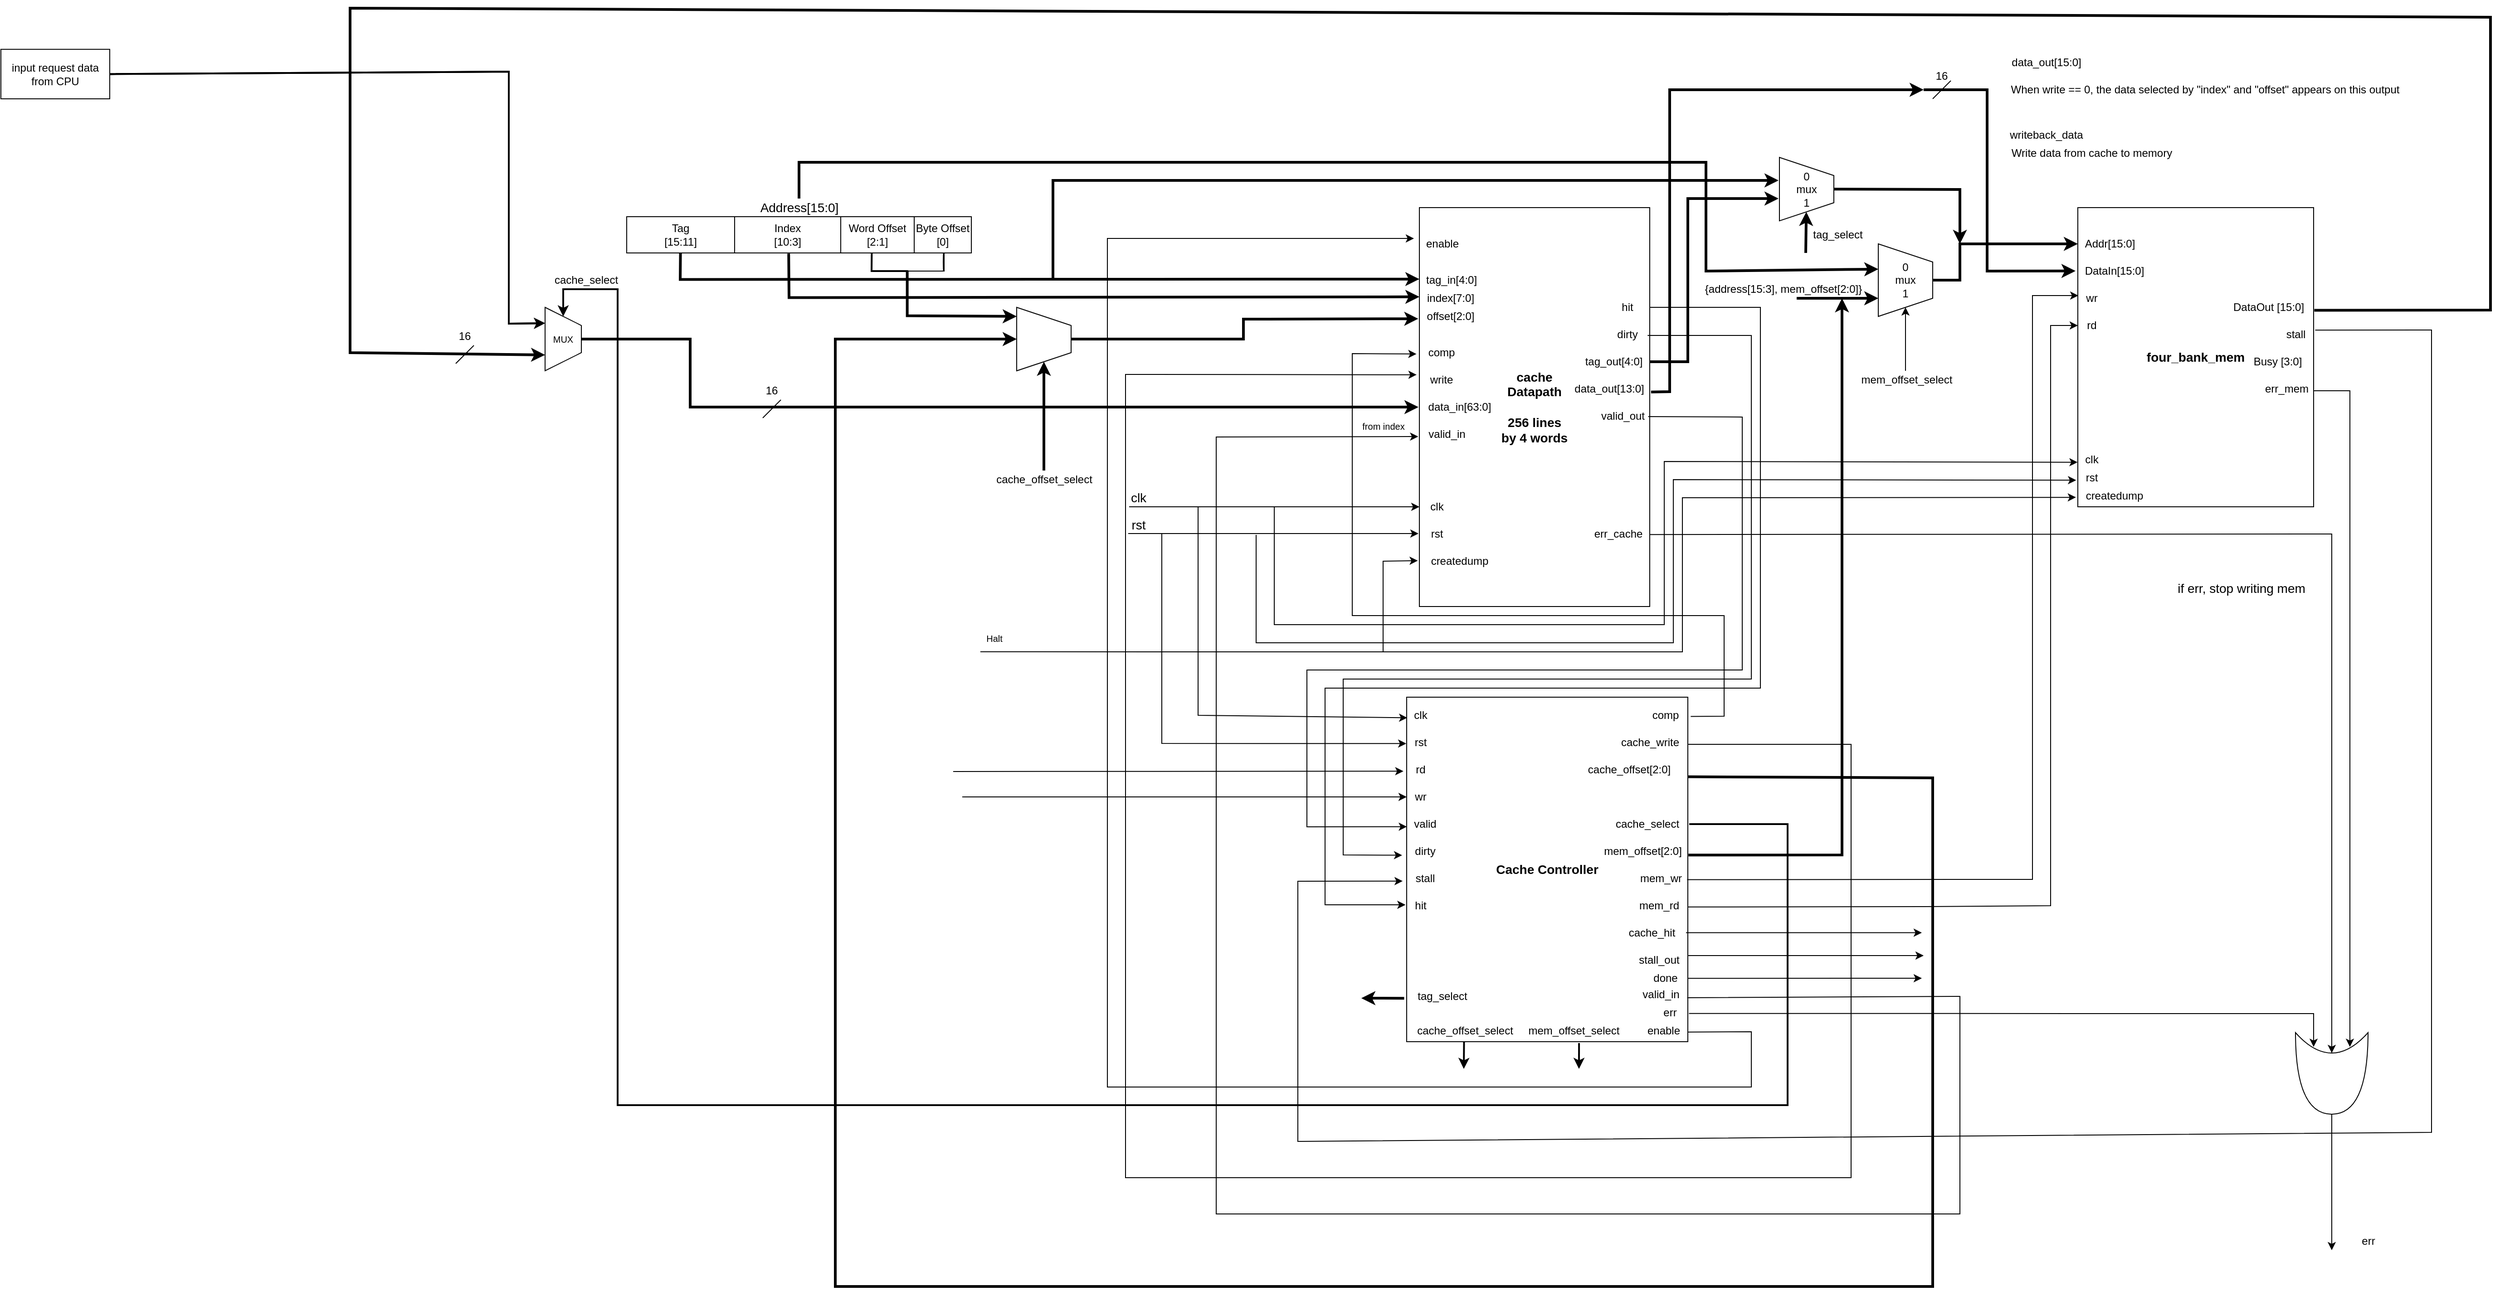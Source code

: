 <mxfile version="17.4.3" type="github">
  <diagram id="YAfpATOkKEmAnphD_0X0" name="Page-1">
    <mxGraphModel dx="2250" dy="1448" grid="1" gridSize="10" guides="1" tooltips="1" connect="1" arrows="1" fold="1" page="1" pageScale="1" pageWidth="1654" pageHeight="2336" math="0" shadow="0">
      <root>
        <mxCell id="0" />
        <mxCell id="1" parent="0" />
        <mxCell id="hBpxUwQ70FFy837Izs81-406" value="&lt;b&gt;&lt;font style=&quot;font-size: 14px&quot;&gt;four_bank_mem&lt;br&gt;&lt;/font&gt;&lt;/b&gt;" style="rounded=0;whiteSpace=wrap;html=1;fontColor=#000000;fillColor=none;" parent="1" vertex="1">
          <mxGeometry x="2490" y="770" width="260" height="330" as="geometry" />
        </mxCell>
        <mxCell id="hBpxUwQ70FFy837Izs81-407" value="Addr[15:0]" style="text;html=1;align=center;verticalAlign=middle;resizable=0;points=[];autosize=1;strokeColor=none;fillColor=none;fontColor=#000000;" parent="1" vertex="1">
          <mxGeometry x="2490" y="800" width="70" height="20" as="geometry" />
        </mxCell>
        <mxCell id="hBpxUwQ70FFy837Izs81-408" value="DataIn[15:0]" style="text;html=1;align=center;verticalAlign=middle;resizable=0;points=[];autosize=1;strokeColor=none;fillColor=none;fontColor=#000000;" parent="1" vertex="1">
          <mxGeometry x="2490" y="830" width="80" height="20" as="geometry" />
        </mxCell>
        <mxCell id="hBpxUwQ70FFy837Izs81-409" value="wr" style="text;html=1;align=center;verticalAlign=middle;resizable=0;points=[];autosize=1;strokeColor=none;fillColor=none;fontColor=#000000;" parent="1" vertex="1">
          <mxGeometry x="2490" y="860" width="30" height="20" as="geometry" />
        </mxCell>
        <mxCell id="hBpxUwQ70FFy837Izs81-410" value="rd" style="text;html=1;align=center;verticalAlign=middle;resizable=0;points=[];autosize=1;strokeColor=none;fillColor=none;fontColor=#000000;" parent="1" vertex="1">
          <mxGeometry x="2490" y="890" width="30" height="20" as="geometry" />
        </mxCell>
        <mxCell id="hBpxUwQ70FFy837Izs81-411" value="clk" style="text;html=1;align=center;verticalAlign=middle;resizable=0;points=[];autosize=1;strokeColor=none;fillColor=none;fontColor=#000000;" parent="1" vertex="1">
          <mxGeometry x="2490" y="1038" width="30" height="20" as="geometry" />
        </mxCell>
        <mxCell id="hBpxUwQ70FFy837Izs81-412" value="rst" style="text;html=1;align=center;verticalAlign=middle;resizable=0;points=[];autosize=1;strokeColor=none;fillColor=none;fontColor=#000000;" parent="1" vertex="1">
          <mxGeometry x="2490" y="1058" width="30" height="20" as="geometry" />
        </mxCell>
        <mxCell id="hBpxUwQ70FFy837Izs81-413" value="createdump" style="text;html=1;align=center;verticalAlign=middle;resizable=0;points=[];autosize=1;strokeColor=none;fillColor=none;fontColor=#000000;" parent="1" vertex="1">
          <mxGeometry x="2490" y="1078" width="80" height="20" as="geometry" />
        </mxCell>
        <mxCell id="hBpxUwQ70FFy837Izs81-415" value="DataOut [15:0]" style="text;html=1;align=center;verticalAlign=middle;resizable=0;points=[];autosize=1;strokeColor=none;fillColor=none;fontColor=#000000;" parent="1" vertex="1">
          <mxGeometry x="2655" y="870" width="90" height="20" as="geometry" />
        </mxCell>
        <mxCell id="hBpxUwQ70FFy837Izs81-416" value="stall" style="text;html=1;align=center;verticalAlign=middle;resizable=0;points=[];autosize=1;strokeColor=none;fillColor=none;fontColor=#000000;" parent="1" vertex="1">
          <mxGeometry x="2710" y="900" width="40" height="20" as="geometry" />
        </mxCell>
        <mxCell id="hBpxUwQ70FFy837Izs81-417" value="Busy [3:0]" style="text;html=1;align=center;verticalAlign=middle;resizable=0;points=[];autosize=1;strokeColor=none;fillColor=none;fontColor=#000000;" parent="1" vertex="1">
          <mxGeometry x="2675" y="930" width="70" height="20" as="geometry" />
        </mxCell>
        <mxCell id="hBpxUwQ70FFy837Izs81-418" value="err_mem" style="text;html=1;align=center;verticalAlign=middle;resizable=0;points=[];autosize=1;strokeColor=none;fillColor=none;fontColor=#000000;" parent="1" vertex="1">
          <mxGeometry x="2690" y="960" width="60" height="20" as="geometry" />
        </mxCell>
        <mxCell id="hBpxUwQ70FFy837Izs81-419" value="&lt;span style=&quot;font-size: 14px&quot;&gt;&lt;b&gt;cache&lt;br&gt;Datapath&lt;br&gt;&lt;br&gt;256 lines&lt;br&gt;by 4 words&lt;br&gt;&lt;/b&gt;&lt;/span&gt;" style="rounded=0;whiteSpace=wrap;html=1;fontColor=#000000;fillColor=none;" parent="1" vertex="1">
          <mxGeometry x="1764" y="770" width="254" height="440" as="geometry" />
        </mxCell>
        <mxCell id="hBpxUwQ70FFy837Izs81-420" value="enable" style="text;html=1;align=center;verticalAlign=middle;resizable=0;points=[];autosize=1;strokeColor=none;fillColor=none;fontColor=#000000;" parent="1" vertex="1">
          <mxGeometry x="1764" y="800" width="50" height="20" as="geometry" />
        </mxCell>
        <mxCell id="hBpxUwQ70FFy837Izs81-422" value="offset[2:0]" style="text;html=1;align=center;verticalAlign=middle;resizable=0;points=[];autosize=1;strokeColor=none;fillColor=none;fontColor=#000000;" parent="1" vertex="1">
          <mxGeometry x="1763" y="880" width="70" height="20" as="geometry" />
        </mxCell>
        <mxCell id="hBpxUwQ70FFy837Izs81-427" value="hit" style="text;html=1;align=center;verticalAlign=middle;resizable=0;points=[];autosize=1;strokeColor=none;fillColor=none;fontColor=#000000;" parent="1" vertex="1">
          <mxGeometry x="1978" y="870" width="30" height="20" as="geometry" />
        </mxCell>
        <mxCell id="hBpxUwQ70FFy837Izs81-428" value="dirty" style="text;html=1;align=center;verticalAlign=middle;resizable=0;points=[];autosize=1;strokeColor=none;fillColor=none;fontColor=#000000;" parent="1" vertex="1">
          <mxGeometry x="1973" y="900" width="40" height="20" as="geometry" />
        </mxCell>
        <mxCell id="hBpxUwQ70FFy837Izs81-429" value="tag_out[4:0]" style="text;html=1;align=center;verticalAlign=middle;resizable=0;points=[];autosize=1;strokeColor=none;fillColor=none;fontColor=#000000;" parent="1" vertex="1">
          <mxGeometry x="1938" y="930" width="80" height="20" as="geometry" />
        </mxCell>
        <mxCell id="hBpxUwQ70FFy837Izs81-430" value="data_out[13:0]" style="text;html=1;align=center;verticalAlign=middle;resizable=0;points=[];autosize=1;strokeColor=none;fillColor=none;fontColor=#000000;" parent="1" vertex="1">
          <mxGeometry x="1928" y="960" width="90" height="20" as="geometry" />
        </mxCell>
        <mxCell id="hBpxUwQ70FFy837Izs81-431" value="comp" style="text;html=1;align=center;verticalAlign=middle;resizable=0;points=[];autosize=1;strokeColor=none;fillColor=none;fontColor=#000000;" parent="1" vertex="1">
          <mxGeometry x="1763" y="920" width="50" height="20" as="geometry" />
        </mxCell>
        <mxCell id="hBpxUwQ70FFy837Izs81-433" value="index[7:0]" style="text;html=1;align=center;verticalAlign=middle;resizable=0;points=[];autosize=1;strokeColor=none;fillColor=none;fontColor=#000000;" parent="1" vertex="1">
          <mxGeometry x="1763" y="860" width="70" height="20" as="geometry" />
        </mxCell>
        <mxCell id="hBpxUwQ70FFy837Izs81-434" value="write" style="text;html=1;align=center;verticalAlign=middle;resizable=0;points=[];autosize=1;strokeColor=none;fillColor=none;fontColor=#000000;" parent="1" vertex="1">
          <mxGeometry x="1768" y="950" width="40" height="20" as="geometry" />
        </mxCell>
        <mxCell id="hBpxUwQ70FFy837Izs81-435" value="valid_in" style="text;html=1;align=center;verticalAlign=middle;resizable=0;points=[];autosize=1;strokeColor=none;fillColor=none;fontColor=#000000;" parent="1" vertex="1">
          <mxGeometry x="1764" y="1010" width="60" height="20" as="geometry" />
        </mxCell>
        <mxCell id="hBpxUwQ70FFy837Izs81-436" value="data_in[63:0]" style="text;html=1;align=center;verticalAlign=middle;resizable=0;points=[];autosize=1;strokeColor=none;fillColor=none;fontColor=#000000;" parent="1" vertex="1">
          <mxGeometry x="1763" y="980" width="90" height="20" as="geometry" />
        </mxCell>
        <mxCell id="hBpxUwQ70FFy837Izs81-437" value="tag_in[4:0]" style="text;html=1;align=center;verticalAlign=middle;resizable=0;points=[];autosize=1;strokeColor=none;fillColor=none;fontColor=#000000;" parent="1" vertex="1">
          <mxGeometry x="1764" y="840" width="70" height="20" as="geometry" />
        </mxCell>
        <mxCell id="hBpxUwQ70FFy837Izs81-442" value="clk" style="text;html=1;align=center;verticalAlign=middle;resizable=0;points=[];autosize=1;strokeColor=none;fillColor=none;fontColor=#000000;" parent="1" vertex="1">
          <mxGeometry x="1768" y="1090" width="30" height="20" as="geometry" />
        </mxCell>
        <mxCell id="hBpxUwQ70FFy837Izs81-443" value="rst" style="text;html=1;align=center;verticalAlign=middle;resizable=0;points=[];autosize=1;strokeColor=none;fillColor=none;fontColor=#000000;" parent="1" vertex="1">
          <mxGeometry x="1768" y="1120" width="30" height="20" as="geometry" />
        </mxCell>
        <mxCell id="hBpxUwQ70FFy837Izs81-444" value="createdump" style="text;html=1;align=center;verticalAlign=middle;resizable=0;points=[];autosize=1;strokeColor=none;fillColor=none;fontColor=#000000;" parent="1" vertex="1">
          <mxGeometry x="1768" y="1150" width="80" height="20" as="geometry" />
        </mxCell>
        <mxCell id="hBpxUwQ70FFy837Izs81-445" value="valid_out" style="text;html=1;align=center;verticalAlign=middle;resizable=0;points=[];autosize=1;strokeColor=none;fillColor=none;fontColor=#000000;" parent="1" vertex="1">
          <mxGeometry x="1958" y="990" width="60" height="20" as="geometry" />
        </mxCell>
        <mxCell id="hBpxUwQ70FFy837Izs81-446" value="err_cache" style="text;html=1;align=center;verticalAlign=middle;resizable=0;points=[];autosize=1;strokeColor=none;fillColor=none;fontColor=#000000;" parent="1" vertex="1">
          <mxGeometry x="1948" y="1120" width="70" height="20" as="geometry" />
        </mxCell>
        <mxCell id="hBpxUwQ70FFy837Izs81-447" value="&lt;b&gt;Cache Controller&lt;/b&gt;" style="rounded=0;whiteSpace=wrap;html=1;fontSize=14;fontColor=#000000;fillColor=none;" parent="1" vertex="1">
          <mxGeometry x="1750" y="1310" width="310" height="380" as="geometry" />
        </mxCell>
        <mxCell id="hBpxUwQ70FFy837Izs81-458" value="comp" style="text;html=1;align=center;verticalAlign=middle;resizable=0;points=[];autosize=1;strokeColor=none;fillColor=none;fontColor=#000000;" parent="1" vertex="1">
          <mxGeometry x="2010" y="1320" width="50" height="20" as="geometry" />
        </mxCell>
        <mxCell id="hBpxUwQ70FFy837Izs81-459" value="cache_write" style="text;html=1;align=center;verticalAlign=middle;resizable=0;points=[];autosize=1;strokeColor=none;fillColor=none;fontColor=#000000;" parent="1" vertex="1">
          <mxGeometry x="1978" y="1350" width="80" height="20" as="geometry" />
        </mxCell>
        <mxCell id="hBpxUwQ70FFy837Izs81-460" value="Address[15:0]" style="text;html=1;align=center;verticalAlign=middle;resizable=0;points=[];autosize=1;strokeColor=none;fillColor=none;fontSize=14;fontColor=#000000;" parent="1" vertex="1">
          <mxGeometry x="1030" y="760" width="100" height="20" as="geometry" />
        </mxCell>
        <mxCell id="hBpxUwQ70FFy837Izs81-467" value="err" style="text;html=1;align=center;verticalAlign=middle;resizable=0;points=[];autosize=1;strokeColor=none;fillColor=none;fontColor=#000000;" parent="1" vertex="1">
          <mxGeometry x="2025" y="1648" width="30" height="20" as="geometry" />
        </mxCell>
        <mxCell id="hBpxUwQ70FFy837Izs81-469" value="if err, stop writing mem" style="text;html=1;align=center;verticalAlign=middle;resizable=0;points=[];autosize=1;strokeColor=none;fillColor=none;fontSize=14;fontColor=#000000;" parent="1" vertex="1">
          <mxGeometry x="2590" y="1180" width="160" height="20" as="geometry" />
        </mxCell>
        <mxCell id="hBpxUwQ70FFy837Izs81-470" value="" style="endArrow=classic;html=1;rounded=0;fontSize=14;fontColor=#000000;entryX=0;entryY=0.75;entryDx=0;entryDy=0;" parent="1" target="hBpxUwQ70FFy837Izs81-419" edge="1">
          <mxGeometry width="50" height="50" relative="1" as="geometry">
            <mxPoint x="1444" y="1100" as="sourcePoint" />
            <mxPoint x="1484" y="1080" as="targetPoint" />
          </mxGeometry>
        </mxCell>
        <mxCell id="hBpxUwQ70FFy837Izs81-477" value="" style="endArrow=classic;html=1;rounded=0;fontSize=14;fontColor=#000000;exitX=1.004;exitY=0.529;exitDx=0;exitDy=0;exitPerimeter=0;entryX=0.25;entryY=0.5;entryDx=0;entryDy=0;entryPerimeter=0;" parent="1" source="hBpxUwQ70FFy837Izs81-446" target="hBpxUwQ70FFy837Izs81-478" edge="1">
          <mxGeometry width="50" height="50" relative="1" as="geometry">
            <mxPoint x="2024" y="1130" as="sourcePoint" />
            <mxPoint x="2444" y="1210" as="targetPoint" />
            <Array as="points">
              <mxPoint x="2770" y="1130" />
            </Array>
          </mxGeometry>
        </mxCell>
        <mxCell id="hBpxUwQ70FFy837Izs81-478" value="" style="shape=xor;whiteSpace=wrap;html=1;fontSize=14;fontColor=#000000;fillColor=none;direction=south;" parent="1" vertex="1">
          <mxGeometry x="2730" y="1680" width="80" height="90" as="geometry" />
        </mxCell>
        <mxCell id="hBpxUwQ70FFy837Izs81-479" value="" style="endArrow=classic;html=1;rounded=0;fontSize=14;fontColor=#000000;entryX=0.175;entryY=0.25;entryDx=0;entryDy=0;entryPerimeter=0;" parent="1" target="hBpxUwQ70FFy837Izs81-478" edge="1">
          <mxGeometry width="50" height="50" relative="1" as="geometry">
            <mxPoint x="2750" y="972" as="sourcePoint" />
            <mxPoint x="2484" y="1010" as="targetPoint" />
            <Array as="points">
              <mxPoint x="2790" y="972" />
            </Array>
          </mxGeometry>
        </mxCell>
        <mxCell id="hBpxUwQ70FFy837Izs81-480" value="" style="endArrow=classic;html=1;rounded=0;fontSize=14;fontColor=#000000;entryX=0;entryY=0.75;entryDx=0;entryDy=0;" parent="1" edge="1">
          <mxGeometry width="50" height="50" relative="1" as="geometry">
            <mxPoint x="1443" y="1129.5" as="sourcePoint" />
            <mxPoint x="1763" y="1129.5" as="targetPoint" />
          </mxGeometry>
        </mxCell>
        <mxCell id="hBpxUwQ70FFy837Izs81-483" value="rst" style="text;html=1;align=center;verticalAlign=middle;resizable=0;points=[];autosize=1;strokeColor=none;fillColor=none;fontSize=14;fontColor=#000000;" parent="1" vertex="1">
          <mxGeometry x="1439" y="1110" width="30" height="20" as="geometry" />
        </mxCell>
        <mxCell id="hBpxUwQ70FFy837Izs81-484" value="clk" style="text;html=1;align=center;verticalAlign=middle;resizable=0;points=[];autosize=1;strokeColor=none;fillColor=none;fontSize=14;fontColor=#000000;" parent="1" vertex="1">
          <mxGeometry x="1439" y="1080" width="30" height="20" as="geometry" />
        </mxCell>
        <mxCell id="hBpxUwQ70FFy837Izs81-485" value="" style="endArrow=classic;html=1;rounded=0;fontSize=14;fontColor=#000000;entryX=-0.001;entryY=0.851;entryDx=0;entryDy=0;entryPerimeter=0;" parent="1" target="hBpxUwQ70FFy837Izs81-406" edge="1">
          <mxGeometry width="50" height="50" relative="1" as="geometry">
            <mxPoint x="1604" y="1100" as="sourcePoint" />
            <mxPoint x="2134" y="970" as="targetPoint" />
            <Array as="points">
              <mxPoint x="1604" y="1230" />
              <mxPoint x="2034" y="1230" />
              <mxPoint x="2034" y="1050" />
            </Array>
          </mxGeometry>
        </mxCell>
        <mxCell id="hBpxUwQ70FFy837Izs81-486" value="" style="endArrow=classic;html=1;rounded=0;fontSize=14;fontColor=#000000;entryX=-0.007;entryY=0.911;entryDx=0;entryDy=0;entryPerimeter=0;" parent="1" target="hBpxUwQ70FFy837Izs81-406" edge="1">
          <mxGeometry width="50" height="50" relative="1" as="geometry">
            <mxPoint x="1584" y="1131" as="sourcePoint" />
            <mxPoint x="2164" y="1010" as="targetPoint" />
            <Array as="points">
              <mxPoint x="1584" y="1250" />
              <mxPoint x="2044" y="1250" />
              <mxPoint x="2044" y="1070" />
            </Array>
          </mxGeometry>
        </mxCell>
        <mxCell id="hBpxUwQ70FFy837Izs81-487" value="" style="endArrow=classic;html=1;rounded=0;fontSize=14;fontColor=#000000;entryX=-0.026;entryY=0.578;entryDx=0;entryDy=0;entryPerimeter=0;strokeColor=#000000;exitX=-0.002;exitY=0.495;exitDx=0;exitDy=0;exitPerimeter=0;" parent="1" target="hBpxUwQ70FFy837Izs81-413" edge="1">
          <mxGeometry width="50" height="50" relative="1" as="geometry">
            <mxPoint x="1279.94" y="1259.9" as="sourcePoint" />
            <mxPoint x="1544" y="1260" as="targetPoint" />
            <Array as="points">
              <mxPoint x="1720" y="1260" />
              <mxPoint x="2054" y="1260" />
              <mxPoint x="2054" y="1090" />
            </Array>
          </mxGeometry>
        </mxCell>
        <mxCell id="hBpxUwQ70FFy837Izs81-490" value="hit" style="text;html=1;align=center;verticalAlign=middle;resizable=0;points=[];autosize=1;strokeColor=none;fillColor=none;fontColor=#000000;" parent="1" vertex="1">
          <mxGeometry x="1750" y="1530" width="30" height="20" as="geometry" />
        </mxCell>
        <mxCell id="hBpxUwQ70FFy837Izs81-491" value="dirty" style="text;html=1;align=center;verticalAlign=middle;resizable=0;points=[];autosize=1;strokeColor=none;fillColor=none;fontColor=#000000;" parent="1" vertex="1">
          <mxGeometry x="1750" y="1470" width="40" height="20" as="geometry" />
        </mxCell>
        <mxCell id="hBpxUwQ70FFy837Izs81-494" value="&lt;font style=&quot;font-size: 10px&quot;&gt;from index&lt;/font&gt;" style="text;html=1;align=center;verticalAlign=middle;resizable=0;points=[];autosize=1;strokeColor=none;fillColor=none;fontSize=14;fontColor=#000000;" parent="1" vertex="1">
          <mxGeometry x="1694" y="1000" width="60" height="20" as="geometry" />
        </mxCell>
        <mxCell id="hBpxUwQ70FFy837Izs81-495" value="" style="endArrow=classic;html=1;rounded=0;fontSize=10;fontColor=#000000;exitX=1.016;exitY=0.669;exitDx=0;exitDy=0;exitPerimeter=0;strokeColor=#000000;strokeWidth=3;" parent="1" source="hBpxUwQ70FFy837Izs81-430" edge="1">
          <mxGeometry width="50" height="50" relative="1" as="geometry">
            <mxPoint x="2094" y="930" as="sourcePoint" />
            <mxPoint x="2320" y="640" as="targetPoint" />
            <Array as="points">
              <mxPoint x="2040" y="973" />
              <mxPoint x="2040" y="640" />
            </Array>
          </mxGeometry>
        </mxCell>
        <mxCell id="hBpxUwQ70FFy837Izs81-499" value="wr" style="text;html=1;align=center;verticalAlign=middle;resizable=0;points=[];autosize=1;strokeColor=none;fillColor=none;fontColor=#000000;" parent="1" vertex="1">
          <mxGeometry x="1750" y="1410" width="30" height="20" as="geometry" />
        </mxCell>
        <mxCell id="hBpxUwQ70FFy837Izs81-500" value="rd" style="text;html=1;align=center;verticalAlign=middle;resizable=0;points=[];autosize=1;strokeColor=none;fillColor=none;fontColor=#000000;" parent="1" vertex="1">
          <mxGeometry x="1750" y="1380" width="30" height="20" as="geometry" />
        </mxCell>
        <mxCell id="hBpxUwQ70FFy837Izs81-506" value="" style="endArrow=classic;html=1;rounded=0;fontSize=10;fontColor=#000000;entryX=-0.007;entryY=0.885;entryDx=0;entryDy=0;entryPerimeter=0;strokeColor=#000000;" parent="1" target="hBpxUwQ70FFy837Izs81-419" edge="1">
          <mxGeometry width="50" height="50" relative="1" as="geometry">
            <mxPoint x="1724" y="1260" as="sourcePoint" />
            <mxPoint x="1734" y="1170" as="targetPoint" />
            <Array as="points">
              <mxPoint x="1724" y="1160" />
            </Array>
          </mxGeometry>
        </mxCell>
        <mxCell id="hBpxUwQ70FFy837Izs81-508" value="valid" style="text;html=1;align=center;verticalAlign=middle;resizable=0;points=[];autosize=1;strokeColor=none;fillColor=none;fontColor=#000000;" parent="1" vertex="1">
          <mxGeometry x="1750" y="1440" width="40" height="20" as="geometry" />
        </mxCell>
        <mxCell id="hBpxUwQ70FFy837Izs81-510" value="stall" style="text;html=1;align=center;verticalAlign=middle;resizable=0;points=[];autosize=1;strokeColor=none;fillColor=none;fontColor=#000000;" parent="1" vertex="1">
          <mxGeometry x="1750" y="1500" width="40" height="20" as="geometry" />
        </mxCell>
        <mxCell id="hBpxUwQ70FFy837Izs81-517" value="enable" style="text;html=1;align=center;verticalAlign=middle;resizable=0;points=[];autosize=1;strokeColor=none;fillColor=none;fontColor=#000000;" parent="1" vertex="1">
          <mxGeometry x="2008" y="1668" width="50" height="20" as="geometry" />
        </mxCell>
        <mxCell id="hBpxUwQ70FFy837Izs81-519" value="" style="shape=table;html=1;whiteSpace=wrap;startSize=0;container=1;collapsible=0;childLayout=tableLayout;" parent="1" vertex="1">
          <mxGeometry x="890" y="780" width="380" height="40" as="geometry" />
        </mxCell>
        <mxCell id="hBpxUwQ70FFy837Izs81-520" value="" style="shape=tableRow;horizontal=0;startSize=0;swimlaneHead=0;swimlaneBody=0;top=0;left=0;bottom=0;right=0;collapsible=0;dropTarget=0;fillColor=none;points=[[0,0.5],[1,0.5]];portConstraint=eastwest;" parent="hBpxUwQ70FFy837Izs81-519" vertex="1">
          <mxGeometry width="380" height="40" as="geometry" />
        </mxCell>
        <mxCell id="hBpxUwQ70FFy837Izs81-521" value="&lt;span&gt;Tag&lt;br&gt;[15:11]&lt;br&gt;&lt;/span&gt;" style="shape=partialRectangle;html=1;whiteSpace=wrap;connectable=0;fillColor=none;top=0;left=0;bottom=0;right=0;overflow=hidden;" parent="hBpxUwQ70FFy837Izs81-520" vertex="1">
          <mxGeometry width="119" height="40" as="geometry">
            <mxRectangle width="119" height="40" as="alternateBounds" />
          </mxGeometry>
        </mxCell>
        <mxCell id="hBpxUwQ70FFy837Izs81-522" value="&lt;span&gt;Index&lt;br&gt;[10:3]&lt;br&gt;&lt;/span&gt;" style="shape=partialRectangle;html=1;whiteSpace=wrap;connectable=0;fillColor=none;top=0;left=0;bottom=0;right=0;overflow=hidden;" parent="hBpxUwQ70FFy837Izs81-520" vertex="1">
          <mxGeometry x="119" width="117" height="40" as="geometry">
            <mxRectangle width="117" height="40" as="alternateBounds" />
          </mxGeometry>
        </mxCell>
        <mxCell id="hBpxUwQ70FFy837Izs81-523" value="&lt;span&gt;Word Offset&lt;br&gt;[2:1]&lt;br&gt;&lt;/span&gt;" style="shape=partialRectangle;html=1;whiteSpace=wrap;connectable=0;fillColor=none;top=0;left=0;bottom=0;right=0;overflow=hidden;" parent="hBpxUwQ70FFy837Izs81-520" vertex="1">
          <mxGeometry x="236" width="81" height="40" as="geometry">
            <mxRectangle width="81" height="40" as="alternateBounds" />
          </mxGeometry>
        </mxCell>
        <mxCell id="hBpxUwQ70FFy837Izs81-525" value="Byte Offset&lt;br&gt;[0]" style="shape=partialRectangle;html=1;whiteSpace=wrap;connectable=0;fillColor=none;top=0;left=0;bottom=0;right=0;overflow=hidden;" parent="hBpxUwQ70FFy837Izs81-520" vertex="1">
          <mxGeometry x="317" width="63" height="40" as="geometry">
            <mxRectangle width="63" height="40" as="alternateBounds" />
          </mxGeometry>
        </mxCell>
        <mxCell id="hBpxUwQ70FFy837Izs81-526" value="" style="endArrow=classic;html=1;rounded=0;fontSize=10;fontColor=#000000;strokeColor=#000000;strokeWidth=3;entryX=0.348;entryY=1;entryDx=0;entryDy=0;entryPerimeter=0;" parent="1" target="BHHmnbVCYn1iok0aPhN5-66" edge="1">
          <mxGeometry width="50" height="50" relative="1" as="geometry">
            <mxPoint x="1080" y="760" as="sourcePoint" />
            <mxPoint x="2190" y="812" as="targetPoint" />
            <Array as="points">
              <mxPoint x="1080" y="720" />
              <mxPoint x="2080" y="720" />
              <mxPoint x="2080" y="840" />
            </Array>
          </mxGeometry>
        </mxCell>
        <mxCell id="hBpxUwQ70FFy837Izs81-527" value="" style="endArrow=none;html=1;rounded=0;fontSize=10;fontColor=#000000;strokeColor=#000000;exitX=0.711;exitY=0.993;exitDx=0;exitDy=0;exitPerimeter=0;strokeWidth=2;" parent="1" source="hBpxUwQ70FFy837Izs81-520" edge="1">
          <mxGeometry width="50" height="50" relative="1" as="geometry">
            <mxPoint x="1150" y="880" as="sourcePoint" />
            <mxPoint x="1200" y="840" as="targetPoint" />
            <Array as="points">
              <mxPoint x="1160" y="840" />
            </Array>
          </mxGeometry>
        </mxCell>
        <mxCell id="hBpxUwQ70FFy837Izs81-528" value="" style="endArrow=none;html=1;rounded=0;fontSize=10;fontColor=#000000;strokeColor=#000000;" parent="1" edge="1">
          <mxGeometry width="50" height="50" relative="1" as="geometry">
            <mxPoint x="1200" y="840" as="sourcePoint" />
            <mxPoint x="1240" y="820" as="targetPoint" />
            <Array as="points">
              <mxPoint x="1240" y="840" />
            </Array>
          </mxGeometry>
        </mxCell>
        <mxCell id="hBpxUwQ70FFy837Izs81-530" value="" style="endArrow=none;html=1;rounded=0;fontSize=10;fontColor=#000000;strokeColor=#000000;" parent="1" edge="1">
          <mxGeometry width="50" height="50" relative="1" as="geometry">
            <mxPoint x="1199.32" y="840" as="sourcePoint" />
            <mxPoint x="1239.32" y="820" as="targetPoint" />
            <Array as="points">
              <mxPoint x="1239.32" y="840" />
            </Array>
          </mxGeometry>
        </mxCell>
        <mxCell id="hBpxUwQ70FFy837Izs81-531" value="" style="endArrow=none;html=1;rounded=0;fontSize=10;fontColor=#000000;strokeColor=#000000;" parent="1" edge="1">
          <mxGeometry width="50" height="50" relative="1" as="geometry">
            <mxPoint x="1199.32" y="840" as="sourcePoint" />
            <mxPoint x="1239.32" y="820" as="targetPoint" />
            <Array as="points">
              <mxPoint x="1239.32" y="840" />
              <mxPoint x="1239" y="830" />
            </Array>
          </mxGeometry>
        </mxCell>
        <mxCell id="hBpxUwQ70FFy837Izs81-532" value="" style="endArrow=classic;html=1;rounded=0;fontSize=10;fontColor=#000000;strokeColor=#000000;entryX=0.024;entryY=0.433;entryDx=0;entryDy=0;entryPerimeter=0;exitX=0.156;exitY=1.019;exitDx=0;exitDy=0;exitPerimeter=0;strokeWidth=3;" parent="1" edge="1">
          <mxGeometry width="50" height="50" relative="1" as="geometry">
            <mxPoint x="949.28" y="820" as="sourcePoint" />
            <mxPoint x="1764" y="848.82" as="targetPoint" />
            <Array as="points">
              <mxPoint x="949" y="849.24" />
            </Array>
          </mxGeometry>
        </mxCell>
        <mxCell id="hBpxUwQ70FFy837Izs81-533" value="" style="endArrow=classic;html=1;rounded=0;fontSize=10;fontColor=#000000;strokeColor=#000000;entryX=0.024;entryY=0.433;entryDx=0;entryDy=0;entryPerimeter=0;exitX=0.47;exitY=1.036;exitDx=0;exitDy=0;exitPerimeter=0;strokeWidth=3;" parent="1" edge="1">
          <mxGeometry width="50" height="50" relative="1" as="geometry">
            <mxPoint x="1068.6" y="820.68" as="sourcePoint" />
            <mxPoint x="1764" y="868.41" as="targetPoint" />
            <Array as="points">
              <mxPoint x="1069" y="869.24" />
            </Array>
          </mxGeometry>
        </mxCell>
        <mxCell id="hBpxUwQ70FFy837Izs81-534" value="" style="endArrow=classic;html=1;rounded=0;fontSize=10;fontColor=#000000;strokeColor=#000000;strokeWidth=3;" parent="1" edge="1">
          <mxGeometry width="50" height="50" relative="1" as="geometry">
            <mxPoint x="1199.32" y="839.24" as="sourcePoint" />
            <mxPoint x="1320" y="890" as="targetPoint" />
            <Array as="points">
              <mxPoint x="1199.32" y="889.24" />
            </Array>
          </mxGeometry>
        </mxCell>
        <mxCell id="hBpxUwQ70FFy837Izs81-535" value="" style="endArrow=classic;html=1;rounded=0;fontSize=10;fontColor=#000000;strokeColor=#000000;strokeWidth=3;entryX=-0.032;entryY=0.494;entryDx=0;entryDy=0;entryPerimeter=0;" parent="1" target="hBpxUwQ70FFy837Izs81-408" edge="1">
          <mxGeometry width="50" height="50" relative="1" as="geometry">
            <mxPoint x="2320" y="640" as="sourcePoint" />
            <mxPoint x="2400" y="700" as="targetPoint" />
            <Array as="points">
              <mxPoint x="2390" y="640" />
              <mxPoint x="2390" y="840" />
            </Array>
          </mxGeometry>
        </mxCell>
        <mxCell id="hBpxUwQ70FFy837Izs81-537" value="data_out[15:0]" style="text;html=1;align=center;verticalAlign=middle;resizable=0;points=[];autosize=1;strokeColor=none;fillColor=none;fontColor=#000000;" parent="1" vertex="1">
          <mxGeometry x="2410" y="600" width="90" height="20" as="geometry" />
        </mxCell>
        <mxCell id="hBpxUwQ70FFy837Izs81-538" value="" style="endArrow=classic;html=1;rounded=0;fontSize=10;fontColor=#000000;strokeColor=#000000;strokeWidth=3;entryX=0;entryY=0.503;entryDx=0;entryDy=0;entryPerimeter=0;exitX=0.5;exitY=0;exitDx=0;exitDy=0;" parent="1" source="hBpxUwQ70FFy837Izs81-544" target="hBpxUwQ70FFy837Izs81-436" edge="1">
          <mxGeometry width="50" height="50" relative="1" as="geometry">
            <mxPoint x="1000.0" y="1040" as="sourcePoint" />
            <mxPoint x="1590" y="620" as="targetPoint" />
            <Array as="points">
              <mxPoint x="960" y="915" />
              <mxPoint x="960" y="920" />
              <mxPoint x="960" y="990" />
              <mxPoint x="1200" y="990" />
            </Array>
          </mxGeometry>
        </mxCell>
        <mxCell id="hBpxUwQ70FFy837Izs81-539" value="clk" style="text;html=1;align=center;verticalAlign=middle;resizable=0;points=[];autosize=1;strokeColor=none;fillColor=none;fontColor=#000000;" parent="1" vertex="1">
          <mxGeometry x="1750" y="1320" width="30" height="20" as="geometry" />
        </mxCell>
        <mxCell id="hBpxUwQ70FFy837Izs81-540" value="rst" style="text;html=1;align=center;verticalAlign=middle;resizable=0;points=[];autosize=1;strokeColor=none;fillColor=none;fontColor=#000000;" parent="1" vertex="1">
          <mxGeometry x="1750" y="1350" width="30" height="20" as="geometry" />
        </mxCell>
        <mxCell id="hBpxUwQ70FFy837Izs81-544" value="MUX" style="shape=trapezoid;perimeter=trapezoidPerimeter;whiteSpace=wrap;html=1;fixedSize=1;fontSize=10;fontColor=#000000;fillColor=none;direction=south;" parent="1" vertex="1">
          <mxGeometry x="800" y="880" width="40" height="70" as="geometry" />
        </mxCell>
        <mxCell id="hBpxUwQ70FFy837Izs81-545" value="" style="endArrow=classic;html=1;rounded=0;fontSize=10;fontColor=#000000;strokeColor=#000000;strokeWidth=3;entryX=0.75;entryY=1;entryDx=0;entryDy=0;exitX=1.003;exitY=0.343;exitDx=0;exitDy=0;exitPerimeter=0;" parent="1" source="hBpxUwQ70FFy837Izs81-406" target="hBpxUwQ70FFy837Izs81-544" edge="1">
          <mxGeometry width="50" height="50" relative="1" as="geometry">
            <mxPoint x="2815" y="753" as="sourcePoint" />
            <mxPoint x="645" y="910" as="targetPoint" />
            <Array as="points">
              <mxPoint x="2945" y="883" />
              <mxPoint x="2945" y="630" />
              <mxPoint x="2945" y="560" />
              <mxPoint x="585" y="550" />
              <mxPoint x="585" y="590" />
              <mxPoint x="585" y="930" />
            </Array>
          </mxGeometry>
        </mxCell>
        <mxCell id="hBpxUwQ70FFy837Izs81-547" value="valid_in" style="text;html=1;align=center;verticalAlign=middle;resizable=0;points=[];autosize=1;strokeColor=none;fillColor=none;fontColor=#000000;" parent="1" vertex="1">
          <mxGeometry x="2000" y="1628" width="60" height="20" as="geometry" />
        </mxCell>
        <mxCell id="p3O0Pv4yz-D4xkIcRcyF-36" value="When write == 0, the data selected by &quot;index&quot; and &quot;offset&quot; appears on this output" style="text;html=1;align=center;verticalAlign=middle;resizable=0;points=[];autosize=1;strokeColor=none;fillColor=none;" parent="1" vertex="1">
          <mxGeometry x="2410" y="630" width="440" height="20" as="geometry" />
        </mxCell>
        <mxCell id="p3O0Pv4yz-D4xkIcRcyF-39" value="16" style="text;html=1;strokeColor=none;fillColor=none;align=center;verticalAlign=middle;whiteSpace=wrap;rounded=0;" parent="1" vertex="1">
          <mxGeometry x="1040" y="967" width="20" height="10" as="geometry" />
        </mxCell>
        <mxCell id="p3O0Pv4yz-D4xkIcRcyF-40" value="" style="endArrow=none;html=1;rounded=0;" parent="1" edge="1">
          <mxGeometry width="50" height="50" relative="1" as="geometry">
            <mxPoint x="1040" y="1002" as="sourcePoint" />
            <mxPoint x="1060" y="982" as="targetPoint" />
            <Array as="points">
              <mxPoint x="1060" y="982" />
            </Array>
          </mxGeometry>
        </mxCell>
        <mxCell id="p3O0Pv4yz-D4xkIcRcyF-55" value="16" style="text;html=1;strokeColor=none;fillColor=none;align=center;verticalAlign=middle;whiteSpace=wrap;rounded=0;" parent="1" vertex="1">
          <mxGeometry x="2330" y="620" width="20" height="10" as="geometry" />
        </mxCell>
        <mxCell id="p3O0Pv4yz-D4xkIcRcyF-56" value="" style="endArrow=none;html=1;rounded=0;" parent="1" edge="1">
          <mxGeometry width="50" height="50" relative="1" as="geometry">
            <mxPoint x="2330" y="650" as="sourcePoint" />
            <mxPoint x="2350" y="630" as="targetPoint" />
            <Array as="points">
              <mxPoint x="2350" y="630" />
            </Array>
          </mxGeometry>
        </mxCell>
        <mxCell id="p3O0Pv4yz-D4xkIcRcyF-73" value="writeback_data&lt;span&gt;&lt;br&gt;&lt;/span&gt;" style="text;html=1;align=center;verticalAlign=middle;resizable=0;points=[];autosize=1;strokeColor=none;fillColor=none;" parent="1" vertex="1">
          <mxGeometry x="2405" y="680" width="100" height="20" as="geometry" />
        </mxCell>
        <mxCell id="p3O0Pv4yz-D4xkIcRcyF-76" value="Write data from cache to memory" style="text;html=1;align=center;verticalAlign=middle;resizable=0;points=[];autosize=1;strokeColor=none;fillColor=none;" parent="1" vertex="1">
          <mxGeometry x="2410" y="700" width="190" height="20" as="geometry" />
        </mxCell>
        <mxCell id="p3O0Pv4yz-D4xkIcRcyF-79" value="" style="endArrow=none;html=1;rounded=0;" parent="1" edge="1">
          <mxGeometry width="50" height="50" relative="1" as="geometry">
            <mxPoint x="701.5" y="942" as="sourcePoint" />
            <mxPoint x="721.5" y="922" as="targetPoint" />
            <Array as="points">
              <mxPoint x="721.5" y="922" />
            </Array>
          </mxGeometry>
        </mxCell>
        <mxCell id="p3O0Pv4yz-D4xkIcRcyF-80" value="16" style="text;html=1;strokeColor=none;fillColor=none;align=center;verticalAlign=middle;whiteSpace=wrap;rounded=0;" parent="1" vertex="1">
          <mxGeometry x="700" y="902" width="23" height="20" as="geometry" />
        </mxCell>
        <mxCell id="p3O0Pv4yz-D4xkIcRcyF-108" value="input request data&lt;br&gt;from CPU" style="rounded=0;whiteSpace=wrap;html=1;" parent="1" vertex="1">
          <mxGeometry x="200" y="595.39" width="120" height="54.61" as="geometry" />
        </mxCell>
        <mxCell id="p3O0Pv4yz-D4xkIcRcyF-109" value="" style="endArrow=classic;html=1;rounded=0;strokeWidth=2;exitX=1;exitY=0.5;exitDx=0;exitDy=0;entryX=0.25;entryY=1;entryDx=0;entryDy=0;" parent="1" source="p3O0Pv4yz-D4xkIcRcyF-108" target="hBpxUwQ70FFy837Izs81-544" edge="1">
          <mxGeometry width="50" height="50" relative="1" as="geometry">
            <mxPoint x="380" y="630" as="sourcePoint" />
            <mxPoint x="440" y="620" as="targetPoint" />
            <Array as="points">
              <mxPoint x="760" y="620" />
              <mxPoint x="760" y="898" />
            </Array>
          </mxGeometry>
        </mxCell>
        <mxCell id="p3O0Pv4yz-D4xkIcRcyF-133" value="" style="endArrow=classic;html=1;rounded=0;strokeWidth=2;exitX=1;exitY=0.5;exitDx=0;exitDy=0;entryX=0.25;entryY=1;entryDx=0;entryDy=0;strokeColor=#000000;" parent="1" edge="1">
          <mxGeometry width="50" height="50" relative="1" as="geometry">
            <mxPoint x="320.0" y="622.695" as="sourcePoint" />
            <mxPoint x="800.0" y="897.5" as="targetPoint" />
            <Array as="points">
              <mxPoint x="760" y="620" />
              <mxPoint x="760" y="898" />
            </Array>
          </mxGeometry>
        </mxCell>
        <mxCell id="BHHmnbVCYn1iok0aPhN5-25" value="mem_offset[2:0]" style="text;html=1;align=center;verticalAlign=middle;resizable=0;points=[];autosize=1;strokeColor=none;fillColor=none;" parent="1" vertex="1">
          <mxGeometry x="1960" y="1470" width="100" height="20" as="geometry" />
        </mxCell>
        <mxCell id="BHHmnbVCYn1iok0aPhN5-26" value="cache_offset[2:0]" style="text;html=1;align=center;verticalAlign=middle;resizable=0;points=[];autosize=1;strokeColor=none;fillColor=none;" parent="1" vertex="1">
          <mxGeometry x="1940" y="1380" width="110" height="20" as="geometry" />
        </mxCell>
        <mxCell id="BHHmnbVCYn1iok0aPhN5-28" value="mem_wr" style="text;html=1;align=center;verticalAlign=middle;resizable=0;points=[];autosize=1;strokeColor=none;fillColor=none;" parent="1" vertex="1">
          <mxGeometry x="2000" y="1500" width="60" height="20" as="geometry" />
        </mxCell>
        <mxCell id="BHHmnbVCYn1iok0aPhN5-29" value="mem_rd" style="text;html=1;align=center;verticalAlign=middle;resizable=0;points=[];autosize=1;strokeColor=none;fillColor=none;" parent="1" vertex="1">
          <mxGeometry x="1998" y="1530" width="60" height="20" as="geometry" />
        </mxCell>
        <mxCell id="BHHmnbVCYn1iok0aPhN5-31" value="cache_select" style="text;html=1;align=center;verticalAlign=middle;resizable=0;points=[];autosize=1;strokeColor=none;fillColor=none;" parent="1" vertex="1">
          <mxGeometry x="1970" y="1440" width="90" height="20" as="geometry" />
        </mxCell>
        <mxCell id="BHHmnbVCYn1iok0aPhN5-32" value="done" style="text;html=1;align=center;verticalAlign=middle;resizable=0;points=[];autosize=1;strokeColor=none;fillColor=none;" parent="1" vertex="1">
          <mxGeometry x="2015" y="1610" width="40" height="20" as="geometry" />
        </mxCell>
        <mxCell id="BHHmnbVCYn1iok0aPhN5-33" value="cache_hit" style="text;html=1;align=center;verticalAlign=middle;resizable=0;points=[];autosize=1;strokeColor=none;fillColor=none;" parent="1" vertex="1">
          <mxGeometry x="1985" y="1560" width="70" height="20" as="geometry" />
        </mxCell>
        <mxCell id="BHHmnbVCYn1iok0aPhN5-34" value="stall_out" style="text;html=1;align=center;verticalAlign=middle;resizable=0;points=[];autosize=1;strokeColor=none;fillColor=none;" parent="1" vertex="1">
          <mxGeometry x="1998" y="1590" width="60" height="20" as="geometry" />
        </mxCell>
        <mxCell id="BHHmnbVCYn1iok0aPhN5-36" value="" style="endArrow=classic;html=1;rounded=0;exitX=0.986;exitY=0.564;exitDx=0;exitDy=0;exitPerimeter=0;entryX=0.019;entryY=0.35;entryDx=0;entryDy=0;entryPerimeter=0;" parent="1" source="BHHmnbVCYn1iok0aPhN5-28" target="hBpxUwQ70FFy837Izs81-409" edge="1">
          <mxGeometry width="50" height="50" relative="1" as="geometry">
            <mxPoint x="2150" y="1340" as="sourcePoint" />
            <mxPoint x="2310" y="910" as="targetPoint" />
            <Array as="points">
              <mxPoint x="2440" y="1511" />
              <mxPoint x="2440" y="867" />
            </Array>
          </mxGeometry>
        </mxCell>
        <mxCell id="BHHmnbVCYn1iok0aPhN5-37" value="" style="endArrow=classic;html=1;rounded=0;exitX=0.999;exitY=0.609;exitDx=0;exitDy=0;exitPerimeter=0;entryX=0;entryY=0.5;entryDx=0;entryDy=0;entryPerimeter=0;" parent="1" source="hBpxUwQ70FFy837Izs81-447" target="hBpxUwQ70FFy837Izs81-410" edge="1">
          <mxGeometry width="50" height="50" relative="1" as="geometry">
            <mxPoint x="2180" y="1600" as="sourcePoint" />
            <mxPoint x="2230" y="1550" as="targetPoint" />
            <Array as="points">
              <mxPoint x="2320" y="1541" />
              <mxPoint x="2460" y="1540" />
              <mxPoint x="2460" y="900" />
            </Array>
          </mxGeometry>
        </mxCell>
        <mxCell id="BHHmnbVCYn1iok0aPhN5-38" value="" style="endArrow=classic;html=1;rounded=0;exitX=1.044;exitY=0.258;exitDx=0;exitDy=0;exitPerimeter=0;entryX=-0.11;entryY=0.642;entryDx=0;entryDy=0;entryPerimeter=0;" parent="1" source="hBpxUwQ70FFy837Izs81-416" target="hBpxUwQ70FFy837Izs81-510" edge="1">
          <mxGeometry width="50" height="50" relative="1" as="geometry">
            <mxPoint x="2840" y="950" as="sourcePoint" />
            <mxPoint x="2760" y="1410" as="targetPoint" />
            <Array as="points">
              <mxPoint x="2880" y="905" />
              <mxPoint x="2880" y="1680" />
              <mxPoint x="2880" y="1790" />
              <mxPoint x="1630" y="1800" />
              <mxPoint x="1630" y="1513" />
            </Array>
          </mxGeometry>
        </mxCell>
        <mxCell id="BHHmnbVCYn1iok0aPhN5-39" value="" style="endArrow=classic;html=1;rounded=0;exitX=0.973;exitY=0.527;exitDx=0;exitDy=0;exitPerimeter=0;entryX=0.006;entryY=0.642;entryDx=0;entryDy=0;entryPerimeter=0;" parent="1" source="hBpxUwQ70FFy837Izs81-445" target="hBpxUwQ70FFy837Izs81-508" edge="1">
          <mxGeometry width="50" height="50" relative="1" as="geometry">
            <mxPoint x="2089" y="1060" as="sourcePoint" />
            <mxPoint x="2139" y="1010" as="targetPoint" />
            <Array as="points">
              <mxPoint x="2120" y="1001" />
              <mxPoint x="2120" y="1280" />
              <mxPoint x="1640" y="1280" />
              <mxPoint x="1640" y="1290" />
              <mxPoint x="1640" y="1453" />
            </Array>
          </mxGeometry>
        </mxCell>
        <mxCell id="BHHmnbVCYn1iok0aPhN5-40" value="" style="endArrow=classic;html=1;rounded=0;exitX=1;exitY=0.25;exitDx=0;exitDy=0;entryX=-0.044;entryY=0.45;entryDx=0;entryDy=0;entryPerimeter=0;" parent="1" source="hBpxUwQ70FFy837Izs81-419" target="hBpxUwQ70FFy837Izs81-490" edge="1">
          <mxGeometry width="50" height="50" relative="1" as="geometry">
            <mxPoint x="2070" y="895" as="sourcePoint" />
            <mxPoint x="2120" y="845" as="targetPoint" />
            <Array as="points">
              <mxPoint x="2140" y="880" />
              <mxPoint x="2140" y="1290" />
              <mxPoint x="2140" y="1300" />
              <mxPoint x="1660" y="1300" />
              <mxPoint x="1660" y="1539" />
            </Array>
          </mxGeometry>
        </mxCell>
        <mxCell id="BHHmnbVCYn1iok0aPhN5-41" value="" style="endArrow=classic;html=1;rounded=0;exitX=1.067;exitY=0.55;exitDx=0;exitDy=0;exitPerimeter=0;entryX=-0.125;entryY=0.717;entryDx=0;entryDy=0;entryPerimeter=0;" parent="1" source="hBpxUwQ70FFy837Izs81-428" target="hBpxUwQ70FFy837Izs81-491" edge="1">
          <mxGeometry width="50" height="50" relative="1" as="geometry">
            <mxPoint x="2060" y="960" as="sourcePoint" />
            <mxPoint x="2110" y="910" as="targetPoint" />
            <Array as="points">
              <mxPoint x="2130" y="911" />
              <mxPoint x="2130" y="1290" />
              <mxPoint x="1680" y="1290" />
              <mxPoint x="1680" y="1484" />
            </Array>
          </mxGeometry>
        </mxCell>
        <mxCell id="BHHmnbVCYn1iok0aPhN5-44" value="" style="endArrow=classic;html=1;rounded=0;entryX=0.021;entryY=0.637;entryDx=0;entryDy=0;entryPerimeter=0;" parent="1" target="hBpxUwQ70FFy837Izs81-539" edge="1">
          <mxGeometry width="50" height="50" relative="1" as="geometry">
            <mxPoint x="1520" y="1100" as="sourcePoint" />
            <mxPoint x="1510" y="1320" as="targetPoint" />
            <Array as="points">
              <mxPoint x="1520" y="1330" />
            </Array>
          </mxGeometry>
        </mxCell>
        <mxCell id="BHHmnbVCYn1iok0aPhN5-45" value="" style="endArrow=classic;html=1;rounded=0;entryX=-0.014;entryY=0.558;entryDx=0;entryDy=0;entryPerimeter=0;" parent="1" target="hBpxUwQ70FFy837Izs81-540" edge="1">
          <mxGeometry width="50" height="50" relative="1" as="geometry">
            <mxPoint x="1480" y="1130" as="sourcePoint" />
            <mxPoint x="1390" y="1320" as="targetPoint" />
            <Array as="points">
              <mxPoint x="1480" y="1361" />
            </Array>
          </mxGeometry>
        </mxCell>
        <mxCell id="BHHmnbVCYn1iok0aPhN5-46" value="" style="endArrow=classic;html=1;rounded=0;entryX=-0.121;entryY=0.582;entryDx=0;entryDy=0;entryPerimeter=0;" parent="1" target="hBpxUwQ70FFy837Izs81-500" edge="1">
          <mxGeometry width="50" height="50" relative="1" as="geometry">
            <mxPoint x="1250" y="1392" as="sourcePoint" />
            <mxPoint x="1240" y="1450" as="targetPoint" />
          </mxGeometry>
        </mxCell>
        <mxCell id="BHHmnbVCYn1iok0aPhN5-47" value="" style="endArrow=classic;html=1;rounded=0;entryX=0;entryY=0.5;entryDx=0;entryDy=0;entryPerimeter=0;" parent="1" target="hBpxUwQ70FFy837Izs81-499" edge="1">
          <mxGeometry width="50" height="50" relative="1" as="geometry">
            <mxPoint x="1260" y="1420" as="sourcePoint" />
            <mxPoint x="1160" y="1460" as="targetPoint" />
          </mxGeometry>
        </mxCell>
        <mxCell id="BHHmnbVCYn1iok0aPhN5-48" value="" style="endArrow=classic;html=1;rounded=0;exitX=1;exitY=0.75;exitDx=0;exitDy=0;" parent="1" source="hBpxUwQ70FFy837Izs81-447" edge="1">
          <mxGeometry width="50" height="50" relative="1" as="geometry">
            <mxPoint x="2270" y="1670" as="sourcePoint" />
            <mxPoint x="2320" y="1595" as="targetPoint" />
          </mxGeometry>
        </mxCell>
        <mxCell id="BHHmnbVCYn1iok0aPhN5-49" value="" style="endArrow=classic;html=1;rounded=0;exitX=1.001;exitY=0.816;exitDx=0;exitDy=0;exitPerimeter=0;" parent="1" source="hBpxUwQ70FFy837Izs81-447" edge="1">
          <mxGeometry width="50" height="50" relative="1" as="geometry">
            <mxPoint x="2058" y="1629.41" as="sourcePoint" />
            <mxPoint x="2318" y="1620" as="targetPoint" />
          </mxGeometry>
        </mxCell>
        <mxCell id="BHHmnbVCYn1iok0aPhN5-51" value="" style="endArrow=classic;html=1;rounded=0;exitX=1.004;exitY=0.918;exitDx=0;exitDy=0;exitPerimeter=0;entryX=0.175;entryY=0.75;entryDx=0;entryDy=0;entryPerimeter=0;" parent="1" source="hBpxUwQ70FFy837Izs81-447" target="hBpxUwQ70FFy837Izs81-478" edge="1">
          <mxGeometry width="50" height="50" relative="1" as="geometry">
            <mxPoint x="2060" y="1669.76" as="sourcePoint" />
            <mxPoint x="2720" y="1380" as="targetPoint" />
            <Array as="points">
              <mxPoint x="2750" y="1659" />
            </Array>
          </mxGeometry>
        </mxCell>
        <mxCell id="BHHmnbVCYn1iok0aPhN5-52" value="" style="endArrow=classic;html=1;rounded=0;exitX=1;exitY=0.75;exitDx=0;exitDy=0;" parent="1" edge="1">
          <mxGeometry width="50" height="50" relative="1" as="geometry">
            <mxPoint x="2058" y="1569.76" as="sourcePoint" />
            <mxPoint x="2318" y="1569.76" as="targetPoint" />
          </mxGeometry>
        </mxCell>
        <mxCell id="BHHmnbVCYn1iok0aPhN5-53" value="" style="endArrow=classic;html=1;rounded=0;exitX=0.988;exitY=0.673;exitDx=0;exitDy=0;exitPerimeter=0;entryX=-0.021;entryY=0.627;entryDx=0;entryDy=0;entryPerimeter=0;" parent="1" source="hBpxUwQ70FFy837Izs81-547" target="hBpxUwQ70FFy837Izs81-435" edge="1">
          <mxGeometry width="50" height="50" relative="1" as="geometry">
            <mxPoint x="2380" y="1510" as="sourcePoint" />
            <mxPoint x="2430" y="1460" as="targetPoint" />
            <Array as="points">
              <mxPoint x="2360" y="1640" />
              <mxPoint x="2360" y="1880" />
              <mxPoint x="1540" y="1880" />
              <mxPoint x="1540" y="1023" />
            </Array>
          </mxGeometry>
        </mxCell>
        <mxCell id="BHHmnbVCYn1iok0aPhN5-54" value="" style="endArrow=classic;html=1;rounded=0;exitX=0.999;exitY=0.137;exitDx=0;exitDy=0;exitPerimeter=0;entryX=-0.012;entryY=0.419;entryDx=0;entryDy=0;entryPerimeter=0;" parent="1" source="hBpxUwQ70FFy837Izs81-447" target="hBpxUwQ70FFy837Izs81-419" edge="1">
          <mxGeometry width="50" height="50" relative="1" as="geometry">
            <mxPoint x="2430" y="1360" as="sourcePoint" />
            <mxPoint x="2560" y="1450" as="targetPoint" />
            <Array as="points">
              <mxPoint x="2240" y="1362" />
              <mxPoint x="2240" y="1840" />
              <mxPoint x="1440" y="1840" />
              <mxPoint x="1440" y="954" />
            </Array>
          </mxGeometry>
        </mxCell>
        <mxCell id="BHHmnbVCYn1iok0aPhN5-55" value="" style="endArrow=classic;html=1;rounded=0;exitX=1.017;exitY=0.5;exitDx=0;exitDy=0;exitPerimeter=0;entryX=0;entryY=0.5;entryDx=0;entryDy=0;strokeWidth=2;" parent="1" source="BHHmnbVCYn1iok0aPhN5-31" target="hBpxUwQ70FFy837Izs81-544" edge="1">
          <mxGeometry width="50" height="50" relative="1" as="geometry">
            <mxPoint x="2160" y="1480" as="sourcePoint" />
            <mxPoint x="880" y="860" as="targetPoint" />
            <Array as="points">
              <mxPoint x="2170" y="1450" />
              <mxPoint x="2170" y="1760" />
              <mxPoint x="880" y="1760" />
              <mxPoint x="880" y="860" />
              <mxPoint x="820" y="860" />
            </Array>
          </mxGeometry>
        </mxCell>
        <mxCell id="BHHmnbVCYn1iok0aPhN5-56" value="" style="endArrow=classic;html=1;rounded=0;exitX=1.064;exitY=0.561;exitDx=0;exitDy=0;exitPerimeter=0;entryX=-0.044;entryY=0.572;entryDx=0;entryDy=0;entryPerimeter=0;" parent="1" source="hBpxUwQ70FFy837Izs81-458" target="hBpxUwQ70FFy837Izs81-431" edge="1">
          <mxGeometry width="50" height="50" relative="1" as="geometry">
            <mxPoint x="2120" y="1350" as="sourcePoint" />
            <mxPoint x="2170" y="1300" as="targetPoint" />
            <Array as="points">
              <mxPoint x="2100" y="1331" />
              <mxPoint x="2100" y="1220" />
              <mxPoint x="1690" y="1220" />
              <mxPoint x="1690" y="931" />
            </Array>
          </mxGeometry>
        </mxCell>
        <mxCell id="BHHmnbVCYn1iok0aPhN5-57" value="" style="endArrow=classic;html=1;rounded=0;exitX=1.001;exitY=0.972;exitDx=0;exitDy=0;exitPerimeter=0;entryX=-0.12;entryY=0.2;entryDx=0;entryDy=0;entryPerimeter=0;" parent="1" source="hBpxUwQ70FFy837Izs81-447" target="hBpxUwQ70FFy837Izs81-420" edge="1">
          <mxGeometry width="50" height="50" relative="1" as="geometry">
            <mxPoint x="2050" y="1750" as="sourcePoint" />
            <mxPoint x="2100" y="1700" as="targetPoint" />
            <Array as="points">
              <mxPoint x="2130" y="1679" />
              <mxPoint x="2130" y="1740" />
              <mxPoint x="1420" y="1740" />
              <mxPoint x="1420" y="804" />
            </Array>
          </mxGeometry>
        </mxCell>
        <mxCell id="BHHmnbVCYn1iok0aPhN5-60" value="" style="endArrow=classic;html=1;rounded=0;strokeWidth=3;entryX=0.5;entryY=1;entryDx=0;entryDy=0;exitX=1;exitY=0.231;exitDx=0;exitDy=0;exitPerimeter=0;" parent="1" source="hBpxUwQ70FFy837Izs81-447" target="BHHmnbVCYn1iok0aPhN5-61" edge="1">
          <mxGeometry width="50" height="50" relative="1" as="geometry">
            <mxPoint x="2070" y="1399" as="sourcePoint" />
            <mxPoint x="1310" y="920" as="targetPoint" />
            <Array as="points">
              <mxPoint x="2330" y="1399" />
              <mxPoint x="2330" y="1960" />
              <mxPoint x="1120" y="1960" />
              <mxPoint x="1120" y="915" />
            </Array>
          </mxGeometry>
        </mxCell>
        <mxCell id="BHHmnbVCYn1iok0aPhN5-61" value="" style="shape=trapezoid;perimeter=trapezoidPerimeter;whiteSpace=wrap;html=1;fixedSize=1;direction=south;" parent="1" vertex="1">
          <mxGeometry x="1320" y="880" width="60" height="70" as="geometry" />
        </mxCell>
        <mxCell id="BHHmnbVCYn1iok0aPhN5-63" value="" style="endArrow=classic;html=1;rounded=0;strokeWidth=3;exitX=0.5;exitY=0;exitDx=0;exitDy=0;entryX=-0.003;entryY=0.628;entryDx=0;entryDy=0;entryPerimeter=0;" parent="1" source="BHHmnbVCYn1iok0aPhN5-61" target="hBpxUwQ70FFy837Izs81-422" edge="1">
          <mxGeometry width="50" height="50" relative="1" as="geometry">
            <mxPoint x="1470" y="950" as="sourcePoint" />
            <mxPoint x="1520" y="900" as="targetPoint" />
            <Array as="points">
              <mxPoint x="1570" y="915" />
              <mxPoint x="1570" y="893" />
            </Array>
          </mxGeometry>
        </mxCell>
        <mxCell id="BHHmnbVCYn1iok0aPhN5-64" value="" style="endArrow=classic;html=1;rounded=0;strokeWidth=3;entryX=1;entryY=0.5;entryDx=0;entryDy=0;" parent="1" target="BHHmnbVCYn1iok0aPhN5-61" edge="1">
          <mxGeometry width="50" height="50" relative="1" as="geometry">
            <mxPoint x="1350" y="1060" as="sourcePoint" />
            <mxPoint x="1330" y="1100" as="targetPoint" />
          </mxGeometry>
        </mxCell>
        <mxCell id="BHHmnbVCYn1iok0aPhN5-65" value="cache_offset_select" style="text;html=1;align=center;verticalAlign=middle;resizable=0;points=[];autosize=1;strokeColor=none;fillColor=none;" parent="1" vertex="1">
          <mxGeometry x="1290" y="1060" width="120" height="20" as="geometry" />
        </mxCell>
        <mxCell id="BHHmnbVCYn1iok0aPhN5-66" value="0&lt;br&gt;mux&lt;br&gt;1" style="shape=trapezoid;perimeter=trapezoidPerimeter;whiteSpace=wrap;html=1;fixedSize=1;direction=south;" parent="1" vertex="1">
          <mxGeometry x="2270" y="810" width="60" height="80" as="geometry" />
        </mxCell>
        <mxCell id="BHHmnbVCYn1iok0aPhN5-67" value="" style="endArrow=classic;html=1;rounded=0;strokeWidth=3;entryX=0.75;entryY=1;entryDx=0;entryDy=0;" parent="1" target="BHHmnbVCYn1iok0aPhN5-66" edge="1">
          <mxGeometry width="50" height="50" relative="1" as="geometry">
            <mxPoint x="2180" y="870" as="sourcePoint" />
            <mxPoint x="2240" y="860" as="targetPoint" />
          </mxGeometry>
        </mxCell>
        <mxCell id="BHHmnbVCYn1iok0aPhN5-68" value="" style="endArrow=classic;html=1;rounded=0;strokeWidth=3;exitX=1.007;exitY=0.707;exitDx=0;exitDy=0;exitPerimeter=0;entryX=0.842;entryY=1;entryDx=0;entryDy=0;entryPerimeter=0;" parent="1" source="BHHmnbVCYn1iok0aPhN5-25" target="BHHmnbVCYn1iok0aPhN5-69" edge="1">
          <mxGeometry width="50" height="50" relative="1" as="geometry">
            <mxPoint x="2200" y="1250" as="sourcePoint" />
            <mxPoint x="2230" y="890" as="targetPoint" />
            <Array as="points">
              <mxPoint x="2230" y="1484" />
            </Array>
          </mxGeometry>
        </mxCell>
        <mxCell id="BHHmnbVCYn1iok0aPhN5-69" value="{address[15:3], mem_offset[2:0]}" style="text;html=1;align=center;verticalAlign=middle;resizable=0;points=[];autosize=1;strokeColor=none;fillColor=none;" parent="1" vertex="1">
          <mxGeometry x="2070" y="850" width="190" height="20" as="geometry" />
        </mxCell>
        <mxCell id="BHHmnbVCYn1iok0aPhN5-70" value="" style="endArrow=classic;html=1;rounded=0;strokeWidth=3;exitX=0.5;exitY=0;exitDx=0;exitDy=0;entryX=0;entryY=0.5;entryDx=0;entryDy=0;entryPerimeter=0;" parent="1" source="BHHmnbVCYn1iok0aPhN5-66" target="hBpxUwQ70FFy837Izs81-407" edge="1">
          <mxGeometry width="50" height="50" relative="1" as="geometry">
            <mxPoint x="2410" y="830" as="sourcePoint" />
            <mxPoint x="2460" y="780" as="targetPoint" />
            <Array as="points">
              <mxPoint x="2360" y="850" />
              <mxPoint x="2360" y="810" />
            </Array>
          </mxGeometry>
        </mxCell>
        <mxCell id="BHHmnbVCYn1iok0aPhN5-71" value="" style="endArrow=classic;html=1;rounded=0;strokeWidth=1;entryX=1;entryY=0.5;entryDx=0;entryDy=0;" parent="1" target="BHHmnbVCYn1iok0aPhN5-66" edge="1">
          <mxGeometry width="50" height="50" relative="1" as="geometry">
            <mxPoint x="2300" y="950" as="sourcePoint" />
            <mxPoint x="2360" y="900" as="targetPoint" />
          </mxGeometry>
        </mxCell>
        <mxCell id="BHHmnbVCYn1iok0aPhN5-72" value="mem_offset_select" style="text;html=1;align=center;verticalAlign=middle;resizable=0;points=[];autosize=1;strokeColor=none;fillColor=none;" parent="1" vertex="1">
          <mxGeometry x="2241" y="950" width="120" height="20" as="geometry" />
        </mxCell>
        <mxCell id="BHHmnbVCYn1iok0aPhN5-74" value="" style="endArrow=classic;html=1;rounded=0;strokeWidth=1;exitX=1;exitY=0.5;exitDx=0;exitDy=0;exitPerimeter=0;" parent="1" source="hBpxUwQ70FFy837Izs81-478" edge="1">
          <mxGeometry width="50" height="50" relative="1" as="geometry">
            <mxPoint x="2960" y="1900" as="sourcePoint" />
            <mxPoint x="2770" y="1920" as="targetPoint" />
          </mxGeometry>
        </mxCell>
        <mxCell id="BHHmnbVCYn1iok0aPhN5-75" value="err" style="text;html=1;align=center;verticalAlign=middle;resizable=0;points=[];autosize=1;strokeColor=none;fillColor=none;" parent="1" vertex="1">
          <mxGeometry x="2795" y="1900" width="30" height="20" as="geometry" />
        </mxCell>
        <mxCell id="BHHmnbVCYn1iok0aPhN5-77" value="&lt;span style=&quot;text-align: left&quot;&gt;cache_offset_select&lt;/span&gt;" style="text;html=1;align=center;verticalAlign=middle;resizable=0;points=[];autosize=1;strokeColor=none;fillColor=none;" parent="1" vertex="1">
          <mxGeometry x="1754" y="1668" width="120" height="20" as="geometry" />
        </mxCell>
        <mxCell id="BHHmnbVCYn1iok0aPhN5-78" value="&lt;span style=&quot;text-align: left&quot;&gt;mem_offset_select&lt;/span&gt;" style="text;html=1;align=center;verticalAlign=middle;resizable=0;points=[];autosize=1;strokeColor=none;fillColor=none;" parent="1" vertex="1">
          <mxGeometry x="1874" y="1668" width="120" height="20" as="geometry" />
        </mxCell>
        <mxCell id="BHHmnbVCYn1iok0aPhN5-79" value="" style="endArrow=classic;html=1;rounded=0;strokeWidth=2;exitX=0.204;exitY=1.001;exitDx=0;exitDy=0;exitPerimeter=0;" parent="1" source="hBpxUwQ70FFy837Izs81-447" edge="1">
          <mxGeometry width="50" height="50" relative="1" as="geometry">
            <mxPoint x="1820" y="1750" as="sourcePoint" />
            <mxPoint x="1813" y="1720" as="targetPoint" />
          </mxGeometry>
        </mxCell>
        <mxCell id="BHHmnbVCYn1iok0aPhN5-80" value="" style="endArrow=classic;html=1;rounded=0;strokeWidth=2;exitX=0.613;exitY=1.004;exitDx=0;exitDy=0;exitPerimeter=0;" parent="1" source="hBpxUwQ70FFy837Izs81-447" edge="1">
          <mxGeometry width="50" height="50" relative="1" as="geometry">
            <mxPoint x="1940" y="1770" as="sourcePoint" />
            <mxPoint x="1940" y="1720" as="targetPoint" />
          </mxGeometry>
        </mxCell>
        <mxCell id="BHHmnbVCYn1iok0aPhN5-81" value="Halt" style="text;html=1;align=center;verticalAlign=middle;resizable=0;points=[];autosize=1;strokeColor=none;fillColor=none;fontSize=10;fontColor=#000000;" parent="1" vertex="1">
          <mxGeometry x="1280" y="1235" width="30" height="20" as="geometry" />
        </mxCell>
        <mxCell id="BHHmnbVCYn1iok0aPhN5-82" value="" style="endArrow=classic;html=1;rounded=0;strokeColor=#000000;strokeWidth=3;exitX=0.994;exitY=0.5;exitDx=0;exitDy=0;exitPerimeter=0;" parent="1" source="hBpxUwQ70FFy837Izs81-429" edge="1">
          <mxGeometry width="50" height="50" relative="1" as="geometry">
            <mxPoint x="2070" y="990" as="sourcePoint" />
            <mxPoint x="2160" y="760" as="targetPoint" />
            <Array as="points">
              <mxPoint x="2060" y="940" />
              <mxPoint x="2060" y="760" />
              <mxPoint x="2130" y="760" />
            </Array>
          </mxGeometry>
        </mxCell>
        <mxCell id="BHHmnbVCYn1iok0aPhN5-83" value="" style="endArrow=classic;html=1;rounded=0;strokeColor=#000000;strokeWidth=3;" parent="1" edge="1">
          <mxGeometry width="50" height="50" relative="1" as="geometry">
            <mxPoint x="1360" y="850" as="sourcePoint" />
            <mxPoint x="2160" y="740" as="targetPoint" />
            <Array as="points">
              <mxPoint x="1360" y="740" />
            </Array>
          </mxGeometry>
        </mxCell>
        <mxCell id="BHHmnbVCYn1iok0aPhN5-84" value="0&lt;br&gt;mux&lt;br&gt;1" style="shape=trapezoid;perimeter=trapezoidPerimeter;whiteSpace=wrap;html=1;fixedSize=1;direction=south;" parent="1" vertex="1">
          <mxGeometry x="2161" y="714.61" width="60" height="70" as="geometry" />
        </mxCell>
        <mxCell id="BHHmnbVCYn1iok0aPhN5-85" value="" style="endArrow=classic;html=1;rounded=0;strokeColor=#000000;strokeWidth=3;" parent="1" target="BHHmnbVCYn1iok0aPhN5-84" edge="1">
          <mxGeometry width="50" height="50" relative="1" as="geometry">
            <mxPoint x="2190" y="820" as="sourcePoint" />
            <mxPoint x="2220" y="780" as="targetPoint" />
          </mxGeometry>
        </mxCell>
        <mxCell id="BHHmnbVCYn1iok0aPhN5-86" value="tag_select" style="text;html=1;align=center;verticalAlign=middle;resizable=0;points=[];autosize=1;strokeColor=none;fillColor=none;" parent="1" vertex="1">
          <mxGeometry x="2190" y="790" width="70" height="20" as="geometry" />
        </mxCell>
        <mxCell id="BHHmnbVCYn1iok0aPhN5-88" value="" style="endArrow=classic;html=1;rounded=0;strokeColor=#000000;strokeWidth=3;exitX=0.5;exitY=0;exitDx=0;exitDy=0;" parent="1" source="BHHmnbVCYn1iok0aPhN5-84" edge="1">
          <mxGeometry width="50" height="50" relative="1" as="geometry">
            <mxPoint x="2250" y="770" as="sourcePoint" />
            <mxPoint x="2360" y="810" as="targetPoint" />
            <Array as="points">
              <mxPoint x="2360" y="750" />
            </Array>
          </mxGeometry>
        </mxCell>
        <mxCell id="BHHmnbVCYn1iok0aPhN5-89" value="tag_select" style="text;html=1;align=center;verticalAlign=middle;resizable=0;points=[];autosize=1;strokeColor=none;fillColor=none;" parent="1" vertex="1">
          <mxGeometry x="1754" y="1630" width="70" height="20" as="geometry" />
        </mxCell>
        <mxCell id="BHHmnbVCYn1iok0aPhN5-90" value="" style="endArrow=classic;html=1;rounded=0;strokeColor=#000000;strokeWidth=3;exitX=-0.009;exitY=0.874;exitDx=0;exitDy=0;exitPerimeter=0;" parent="1" source="hBpxUwQ70FFy837Izs81-447" edge="1">
          <mxGeometry width="50" height="50" relative="1" as="geometry">
            <mxPoint x="1680" y="1680" as="sourcePoint" />
            <mxPoint x="1700" y="1642" as="targetPoint" />
          </mxGeometry>
        </mxCell>
        <mxCell id="BHHmnbVCYn1iok0aPhN5-93" value="cache_select" style="text;html=1;align=center;verticalAlign=middle;resizable=0;points=[];autosize=1;strokeColor=none;fillColor=none;" parent="1" vertex="1">
          <mxGeometry x="800" y="840" width="90" height="20" as="geometry" />
        </mxCell>
      </root>
    </mxGraphModel>
  </diagram>
</mxfile>
